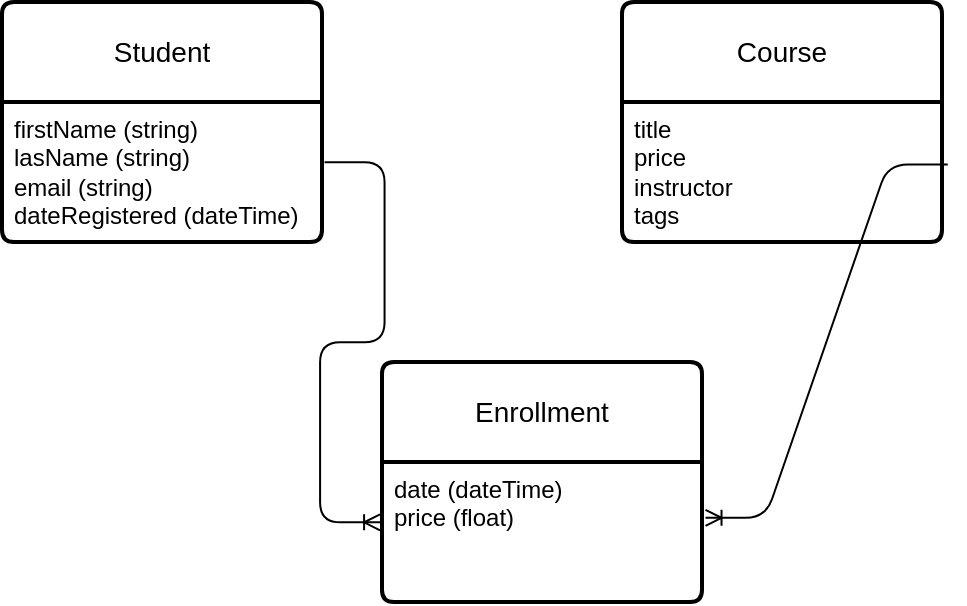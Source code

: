 <mxfile version="21.1.8" type="github">
  <diagram name="Page-1" id="vkOnFEhnsPbbazEBDFh3">
    <mxGraphModel dx="726" dy="464" grid="1" gridSize="10" guides="1" tooltips="1" connect="1" arrows="1" fold="1" page="1" pageScale="1" pageWidth="827" pageHeight="1169" math="0" shadow="0">
      <root>
        <mxCell id="0" />
        <mxCell id="1" parent="0" />
        <mxCell id="zIZdD2dWHf9-G07lgO-z-1" value="Student" style="swimlane;childLayout=stackLayout;horizontal=1;startSize=50;horizontalStack=0;rounded=1;fontSize=14;fontStyle=0;strokeWidth=2;resizeParent=0;resizeLast=1;shadow=0;dashed=0;align=center;arcSize=4;whiteSpace=wrap;html=1;" vertex="1" parent="1">
          <mxGeometry x="20" y="20" width="160" height="120" as="geometry" />
        </mxCell>
        <mxCell id="zIZdD2dWHf9-G07lgO-z-2" value="firstName (string)&lt;br&gt;lasName (string)&lt;br&gt;email (string)&lt;br&gt;dateRegistered (dateTime)" style="align=left;strokeColor=none;fillColor=none;spacingLeft=4;fontSize=12;verticalAlign=top;resizable=0;rotatable=0;part=1;html=1;" vertex="1" parent="zIZdD2dWHf9-G07lgO-z-1">
          <mxGeometry y="50" width="160" height="70" as="geometry" />
        </mxCell>
        <mxCell id="zIZdD2dWHf9-G07lgO-z-5" value="Course" style="swimlane;childLayout=stackLayout;horizontal=1;startSize=50;horizontalStack=0;rounded=1;fontSize=14;fontStyle=0;strokeWidth=2;resizeParent=0;resizeLast=1;shadow=0;dashed=0;align=center;arcSize=4;whiteSpace=wrap;html=1;" vertex="1" parent="1">
          <mxGeometry x="330" y="20" width="160" height="120" as="geometry" />
        </mxCell>
        <mxCell id="zIZdD2dWHf9-G07lgO-z-6" value="title&lt;br&gt;price&lt;br&gt;instructor&lt;br&gt;tags" style="align=left;strokeColor=none;fillColor=none;spacingLeft=4;fontSize=12;verticalAlign=top;resizable=0;rotatable=0;part=1;html=1;" vertex="1" parent="zIZdD2dWHf9-G07lgO-z-5">
          <mxGeometry y="50" width="160" height="70" as="geometry" />
        </mxCell>
        <mxCell id="zIZdD2dWHf9-G07lgO-z-9" value="Enrollment" style="swimlane;childLayout=stackLayout;horizontal=1;startSize=50;horizontalStack=0;rounded=1;fontSize=14;fontStyle=0;strokeWidth=2;resizeParent=0;resizeLast=1;shadow=0;dashed=0;align=center;arcSize=4;whiteSpace=wrap;html=1;" vertex="1" parent="1">
          <mxGeometry x="210" y="200" width="160" height="120" as="geometry" />
        </mxCell>
        <mxCell id="zIZdD2dWHf9-G07lgO-z-10" value="date (dateTime)&lt;br&gt;price (float)" style="align=left;strokeColor=none;fillColor=none;spacingLeft=4;fontSize=12;verticalAlign=top;resizable=0;rotatable=0;part=1;html=1;" vertex="1" parent="zIZdD2dWHf9-G07lgO-z-9">
          <mxGeometry y="50" width="160" height="70" as="geometry" />
        </mxCell>
        <mxCell id="zIZdD2dWHf9-G07lgO-z-11" value="" style="edgeStyle=entityRelationEdgeStyle;fontSize=12;html=1;endArrow=ERoneToMany;rounded=1;exitX=1.008;exitY=0.431;exitDx=0;exitDy=0;exitPerimeter=0;entryX=-0.006;entryY=0.431;entryDx=0;entryDy=0;entryPerimeter=0;" edge="1" parent="1" source="zIZdD2dWHf9-G07lgO-z-2" target="zIZdD2dWHf9-G07lgO-z-10">
          <mxGeometry width="100" height="100" relative="1" as="geometry">
            <mxPoint x="180" y="200" as="sourcePoint" />
            <mxPoint x="280" y="100" as="targetPoint" />
          </mxGeometry>
        </mxCell>
        <mxCell id="zIZdD2dWHf9-G07lgO-z-12" value="" style="edgeStyle=entityRelationEdgeStyle;fontSize=12;html=1;endArrow=ERoneToMany;rounded=1;entryX=1.011;entryY=0.399;entryDx=0;entryDy=0;entryPerimeter=0;exitX=1.018;exitY=0.447;exitDx=0;exitDy=0;exitPerimeter=0;" edge="1" parent="1" source="zIZdD2dWHf9-G07lgO-z-6" target="zIZdD2dWHf9-G07lgO-z-10">
          <mxGeometry width="100" height="100" relative="1" as="geometry">
            <mxPoint x="520" y="100" as="sourcePoint" />
            <mxPoint x="530" y="310" as="targetPoint" />
          </mxGeometry>
        </mxCell>
      </root>
    </mxGraphModel>
  </diagram>
</mxfile>
